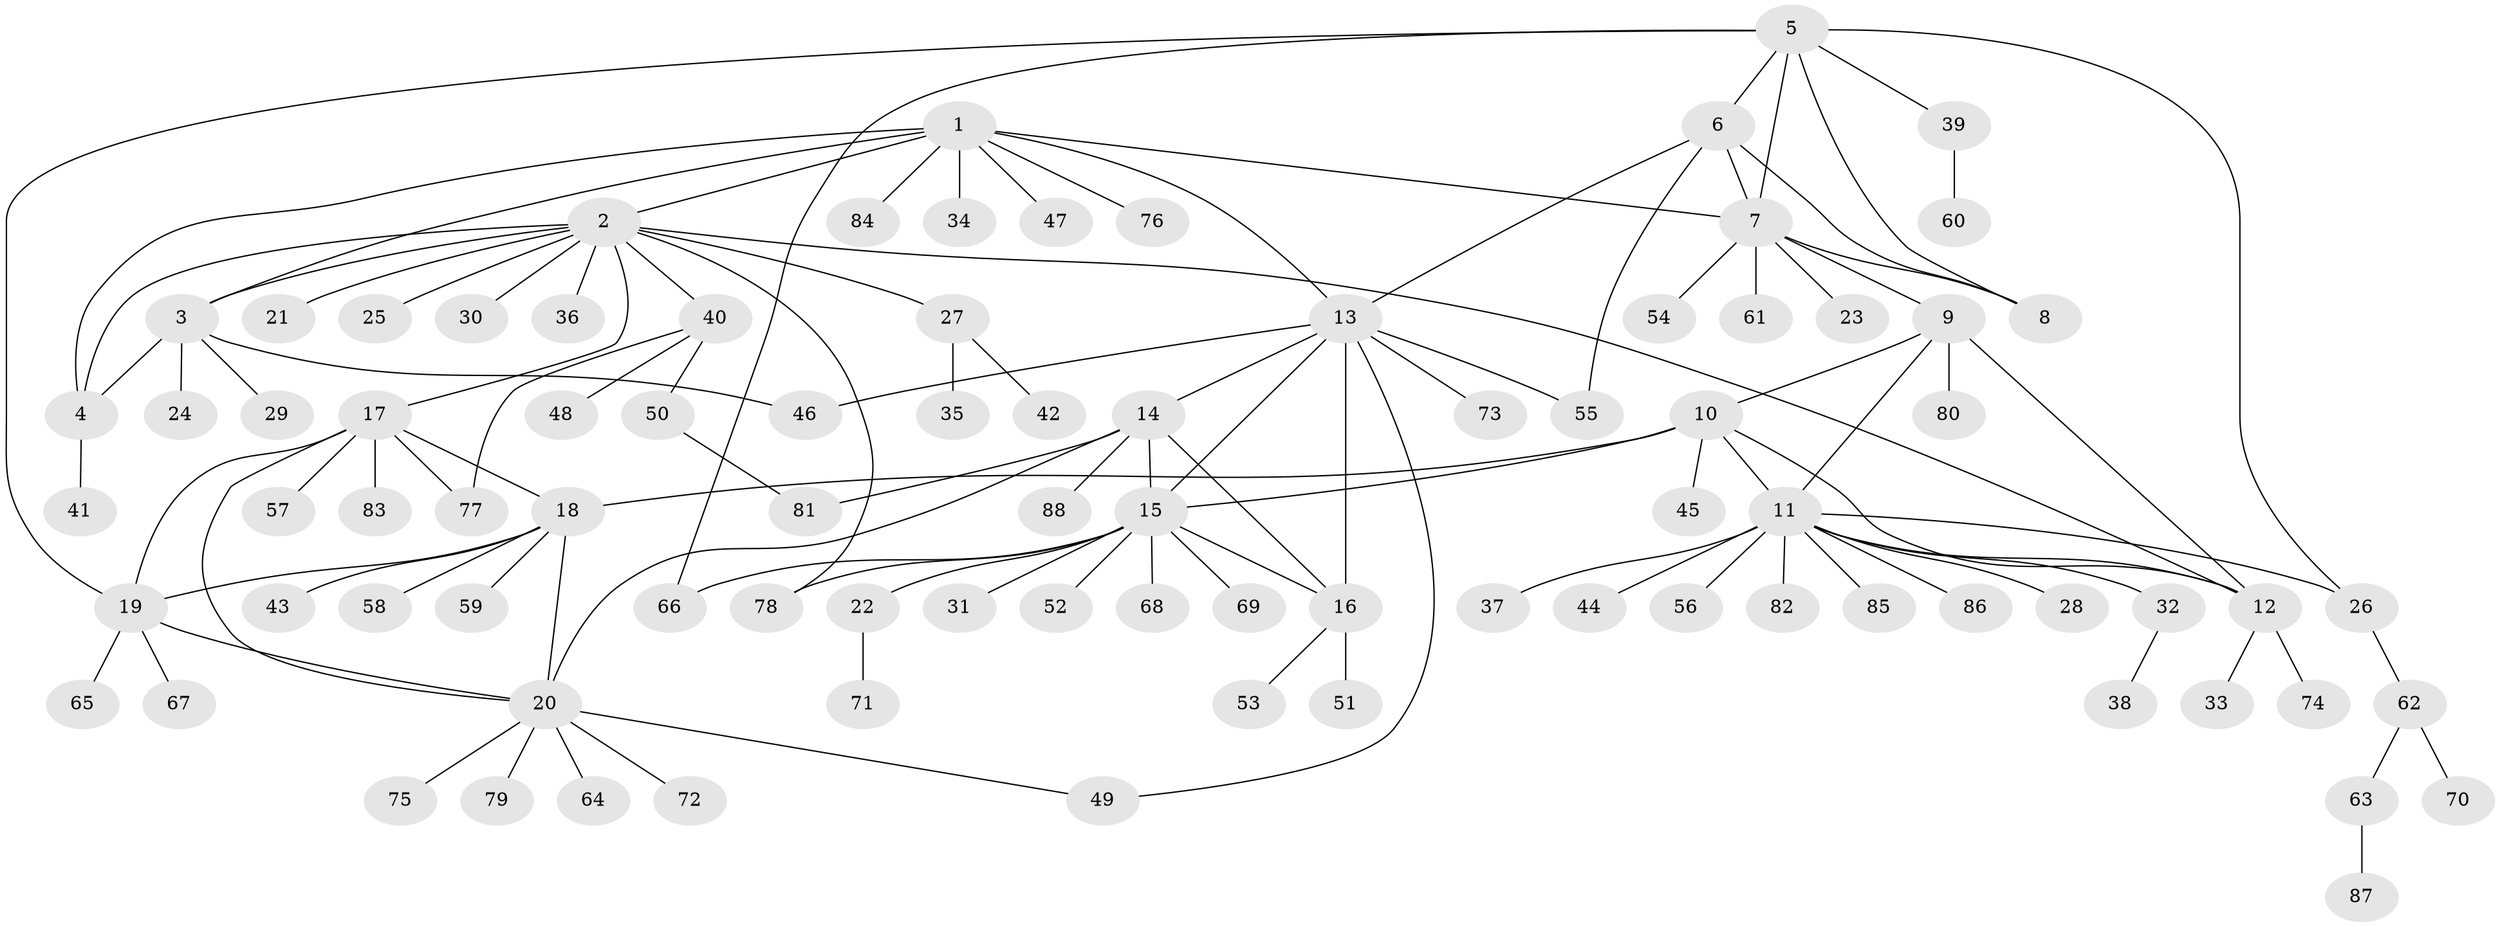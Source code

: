 // coarse degree distribution, {5: 0.019230769230769232, 1: 0.8653846153846154, 2: 0.019230769230769232, 10: 0.019230769230769232, 19: 0.019230769230769232, 12: 0.019230769230769232, 7: 0.019230769230769232, 8: 0.019230769230769232}
// Generated by graph-tools (version 1.1) at 2025/57/03/04/25 21:57:30]
// undirected, 88 vertices, 116 edges
graph export_dot {
graph [start="1"]
  node [color=gray90,style=filled];
  1;
  2;
  3;
  4;
  5;
  6;
  7;
  8;
  9;
  10;
  11;
  12;
  13;
  14;
  15;
  16;
  17;
  18;
  19;
  20;
  21;
  22;
  23;
  24;
  25;
  26;
  27;
  28;
  29;
  30;
  31;
  32;
  33;
  34;
  35;
  36;
  37;
  38;
  39;
  40;
  41;
  42;
  43;
  44;
  45;
  46;
  47;
  48;
  49;
  50;
  51;
  52;
  53;
  54;
  55;
  56;
  57;
  58;
  59;
  60;
  61;
  62;
  63;
  64;
  65;
  66;
  67;
  68;
  69;
  70;
  71;
  72;
  73;
  74;
  75;
  76;
  77;
  78;
  79;
  80;
  81;
  82;
  83;
  84;
  85;
  86;
  87;
  88;
  1 -- 2;
  1 -- 3;
  1 -- 4;
  1 -- 7;
  1 -- 13;
  1 -- 34;
  1 -- 47;
  1 -- 76;
  1 -- 84;
  2 -- 3;
  2 -- 4;
  2 -- 12;
  2 -- 17;
  2 -- 21;
  2 -- 25;
  2 -- 27;
  2 -- 30;
  2 -- 36;
  2 -- 40;
  2 -- 78;
  3 -- 4;
  3 -- 24;
  3 -- 29;
  3 -- 46;
  4 -- 41;
  5 -- 6;
  5 -- 7;
  5 -- 8;
  5 -- 19;
  5 -- 26;
  5 -- 39;
  5 -- 66;
  6 -- 7;
  6 -- 8;
  6 -- 13;
  6 -- 55;
  7 -- 8;
  7 -- 9;
  7 -- 23;
  7 -- 54;
  7 -- 61;
  9 -- 10;
  9 -- 11;
  9 -- 12;
  9 -- 80;
  10 -- 11;
  10 -- 12;
  10 -- 15;
  10 -- 18;
  10 -- 45;
  11 -- 12;
  11 -- 26;
  11 -- 28;
  11 -- 32;
  11 -- 37;
  11 -- 44;
  11 -- 56;
  11 -- 82;
  11 -- 85;
  11 -- 86;
  12 -- 33;
  12 -- 74;
  13 -- 14;
  13 -- 15;
  13 -- 16;
  13 -- 46;
  13 -- 49;
  13 -- 55;
  13 -- 73;
  14 -- 15;
  14 -- 16;
  14 -- 20;
  14 -- 81;
  14 -- 88;
  15 -- 16;
  15 -- 22;
  15 -- 31;
  15 -- 52;
  15 -- 66;
  15 -- 68;
  15 -- 69;
  15 -- 78;
  16 -- 51;
  16 -- 53;
  17 -- 18;
  17 -- 19;
  17 -- 20;
  17 -- 57;
  17 -- 77;
  17 -- 83;
  18 -- 19;
  18 -- 20;
  18 -- 43;
  18 -- 58;
  18 -- 59;
  19 -- 20;
  19 -- 65;
  19 -- 67;
  20 -- 49;
  20 -- 64;
  20 -- 72;
  20 -- 75;
  20 -- 79;
  22 -- 71;
  26 -- 62;
  27 -- 35;
  27 -- 42;
  32 -- 38;
  39 -- 60;
  40 -- 48;
  40 -- 50;
  40 -- 77;
  50 -- 81;
  62 -- 63;
  62 -- 70;
  63 -- 87;
}
